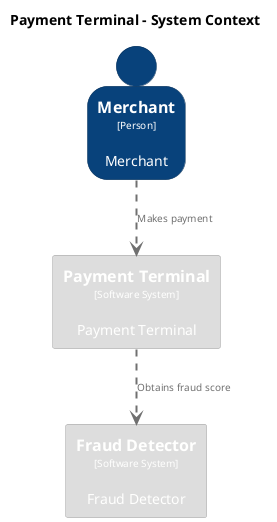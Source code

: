 @startuml
set separator none
title Payment Terminal - System Context

top to bottom direction

skinparam {
  arrowFontSize 10
  defaultTextAlignment center
  wrapWidth 200
  maxMessageSize 100
}

hide stereotype

skinparam rectangle<<FraudDetector>> {
  BackgroundColor #dddddd
  FontColor #fffffe
  BorderColor #9a9a9a
  shadowing false
}
skinparam person<<Merchant>> {
  BackgroundColor #08427b
  FontColor #ffffff
  BorderColor #052e56
  shadowing false
}
skinparam rectangle<<PaymentTerminal>> {
  BackgroundColor #dddddd
  FontColor #fffffe
  BorderColor #9a9a9a
  shadowing false
}

person "==Merchant\n<size:10>[Person]</size>\n\nMerchant" <<Merchant>> as Merchant
rectangle "==Payment Terminal\n<size:10>[Software System]</size>\n\nPayment Terminal" <<PaymentTerminal>> as PaymentTerminal
rectangle "==Fraud Detector\n<size:10>[Software System]</size>\n\nFraud Detector" <<FraudDetector>> as FraudDetector

Merchant .[#707070,thickness=2].> PaymentTerminal : "<color:#707070>Makes payment"
PaymentTerminal .[#707070,thickness=2].> FraudDetector : "<color:#707070>Obtains fraud score"
@enduml